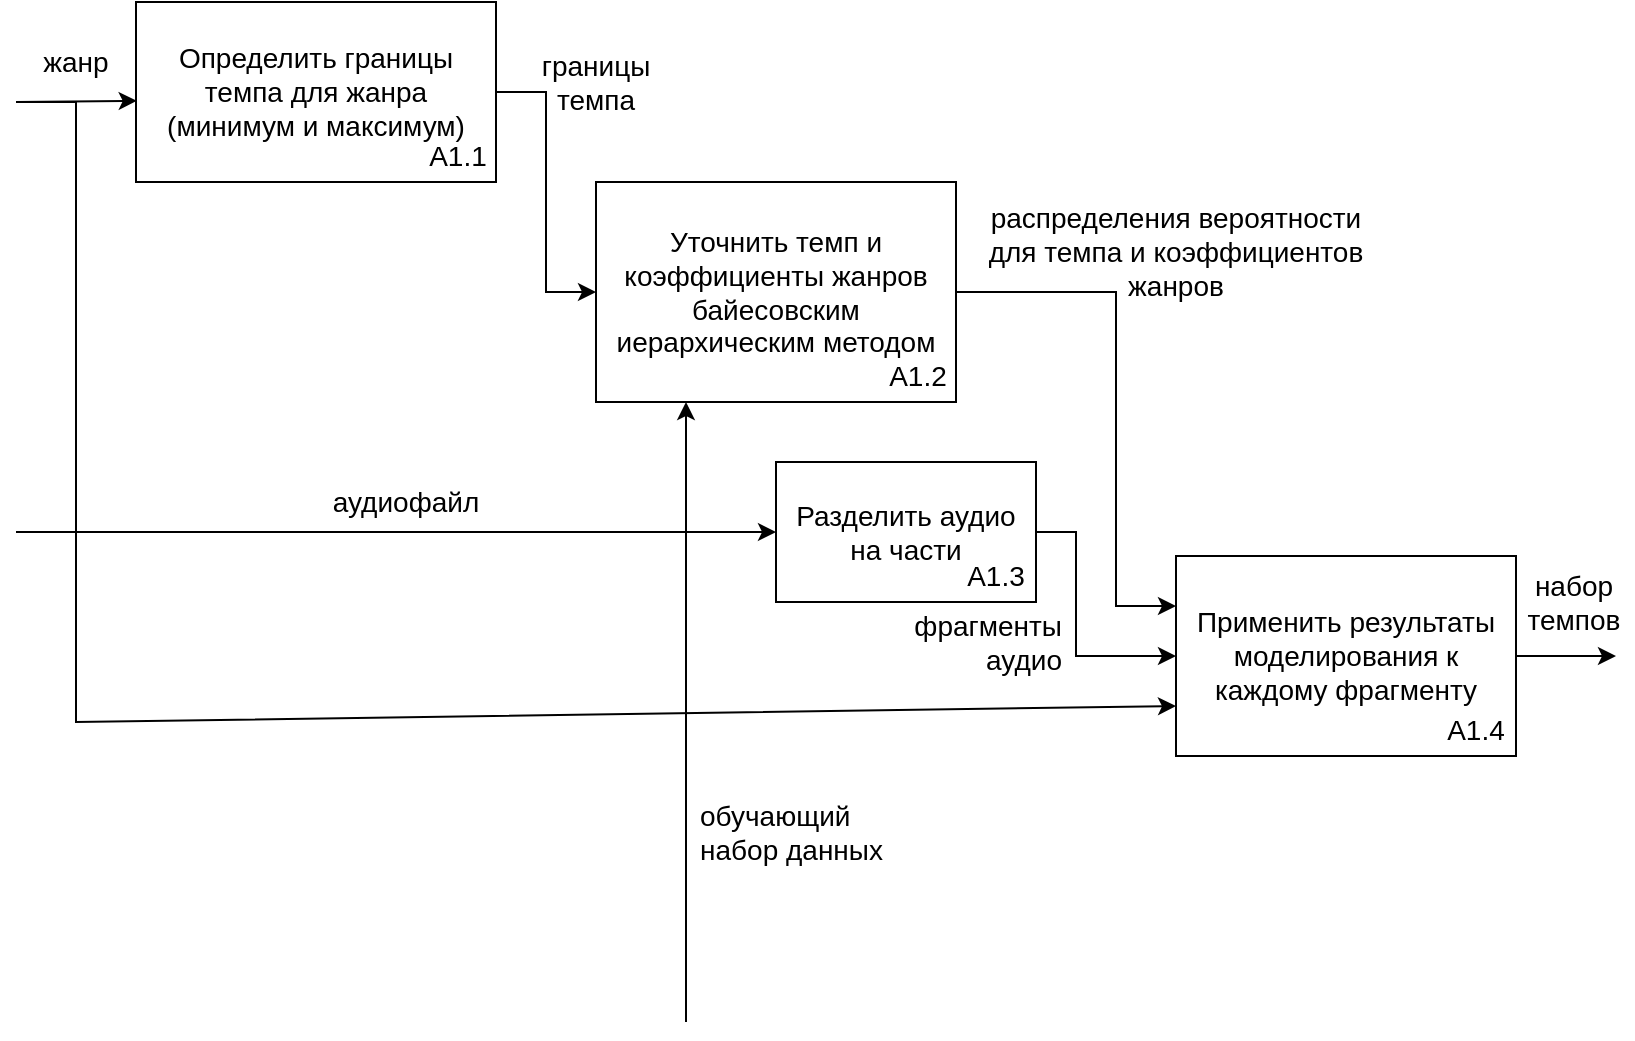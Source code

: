 <mxfile version="13.9.9" type="device"><diagram id="sPT5JEVbuO_wJqtbnjAs" name="Страница 1"><mxGraphModel dx="920" dy="585" grid="1" gridSize="10" guides="1" tooltips="1" connect="1" arrows="1" fold="1" page="1" pageScale="1" pageWidth="827" pageHeight="1169" math="0" shadow="0"><root><mxCell id="0"/><mxCell id="1" parent="0"/><mxCell id="aQKiq-T_D2rLApye4c8c-10" style="edgeStyle=orthogonalEdgeStyle;rounded=0;orthogonalLoop=1;jettySize=auto;html=1;exitX=1;exitY=0.5;exitDx=0;exitDy=0;entryX=0;entryY=0.5;entryDx=0;entryDy=0;fontSize=14;" edge="1" parent="1" source="aQKiq-T_D2rLApye4c8c-1" target="aQKiq-T_D2rLApye4c8c-3"><mxGeometry relative="1" as="geometry"/></mxCell><mxCell id="aQKiq-T_D2rLApye4c8c-1" value="Определить границы темпа для жанра (минимум и максимум)" style="rounded=0;whiteSpace=wrap;html=1;fontSize=14;" vertex="1" parent="1"><mxGeometry x="70" y="80" width="180" height="90" as="geometry"/></mxCell><mxCell id="aQKiq-T_D2rLApye4c8c-2" value="А1.1" style="text;html=1;strokeColor=none;fillColor=none;align=center;verticalAlign=middle;whiteSpace=wrap;rounded=0;fontSize=14;" vertex="1" parent="1"><mxGeometry x="211" y="147" width="40" height="20" as="geometry"/></mxCell><mxCell id="aQKiq-T_D2rLApye4c8c-11" style="edgeStyle=orthogonalEdgeStyle;rounded=0;orthogonalLoop=1;jettySize=auto;html=1;exitX=1;exitY=0.5;exitDx=0;exitDy=0;entryX=0;entryY=0.25;entryDx=0;entryDy=0;fontSize=14;" edge="1" parent="1" source="aQKiq-T_D2rLApye4c8c-3" target="aQKiq-T_D2rLApye4c8c-8"><mxGeometry relative="1" as="geometry"><Array as="points"><mxPoint x="560" y="225"/><mxPoint x="560" y="382"/></Array></mxGeometry></mxCell><mxCell id="aQKiq-T_D2rLApye4c8c-3" value="Уточнить темп и коэффициенты жанров байесовским иерархическим методом" style="rounded=0;whiteSpace=wrap;html=1;fontSize=14;" vertex="1" parent="1"><mxGeometry x="300" y="170" width="180" height="110" as="geometry"/></mxCell><mxCell id="aQKiq-T_D2rLApye4c8c-4" value="А1.2" style="text;html=1;strokeColor=none;fillColor=none;align=center;verticalAlign=middle;whiteSpace=wrap;rounded=0;fontSize=14;" vertex="1" parent="1"><mxGeometry x="441" y="257" width="40" height="20" as="geometry"/></mxCell><mxCell id="aQKiq-T_D2rLApye4c8c-12" style="edgeStyle=orthogonalEdgeStyle;rounded=0;orthogonalLoop=1;jettySize=auto;html=1;exitX=1;exitY=0.5;exitDx=0;exitDy=0;entryX=0;entryY=0.5;entryDx=0;entryDy=0;fontSize=14;" edge="1" parent="1" source="aQKiq-T_D2rLApye4c8c-5" target="aQKiq-T_D2rLApye4c8c-8"><mxGeometry relative="1" as="geometry"><Array as="points"><mxPoint x="540" y="345"/><mxPoint x="540" y="407"/></Array></mxGeometry></mxCell><mxCell id="aQKiq-T_D2rLApye4c8c-5" value="Разделить аудио на части" style="rounded=0;whiteSpace=wrap;html=1;fontSize=14;" vertex="1" parent="1"><mxGeometry x="390" y="310" width="130" height="70" as="geometry"/></mxCell><mxCell id="aQKiq-T_D2rLApye4c8c-6" value="А1.3" style="text;html=1;strokeColor=none;fillColor=none;align=center;verticalAlign=middle;whiteSpace=wrap;rounded=0;fontSize=14;" vertex="1" parent="1"><mxGeometry x="480" y="357" width="40" height="20" as="geometry"/></mxCell><mxCell id="aQKiq-T_D2rLApye4c8c-18" style="edgeStyle=orthogonalEdgeStyle;rounded=0;orthogonalLoop=1;jettySize=auto;html=1;exitX=1;exitY=0.5;exitDx=0;exitDy=0;fontSize=14;" edge="1" parent="1" source="aQKiq-T_D2rLApye4c8c-8"><mxGeometry relative="1" as="geometry"><mxPoint x="810" y="407" as="targetPoint"/></mxGeometry></mxCell><mxCell id="aQKiq-T_D2rLApye4c8c-8" value="Применить результаты моделирования к каждому фрагменту" style="rounded=0;whiteSpace=wrap;html=1;fontSize=14;" vertex="1" parent="1"><mxGeometry x="590" y="357" width="170" height="100" as="geometry"/></mxCell><mxCell id="aQKiq-T_D2rLApye4c8c-9" value="А1.4" style="text;html=1;strokeColor=none;fillColor=none;align=center;verticalAlign=middle;whiteSpace=wrap;rounded=0;fontSize=14;" vertex="1" parent="1"><mxGeometry x="720" y="434" width="40" height="20" as="geometry"/></mxCell><mxCell id="aQKiq-T_D2rLApye4c8c-13" value="" style="endArrow=classic;html=1;fontSize=14;entryX=0.002;entryY=0.549;entryDx=0;entryDy=0;entryPerimeter=0;" edge="1" parent="1" target="aQKiq-T_D2rLApye4c8c-1"><mxGeometry width="50" height="50" relative="1" as="geometry"><mxPoint x="10" y="130" as="sourcePoint"/><mxPoint x="420" y="270" as="targetPoint"/></mxGeometry></mxCell><mxCell id="aQKiq-T_D2rLApye4c8c-14" value="жанр" style="text;html=1;strokeColor=none;fillColor=none;align=center;verticalAlign=middle;whiteSpace=wrap;rounded=0;fontSize=14;" vertex="1" parent="1"><mxGeometry x="20" y="100" width="40" height="20" as="geometry"/></mxCell><mxCell id="aQKiq-T_D2rLApye4c8c-15" value="" style="endArrow=classic;html=1;fontSize=14;entryX=0;entryY=0.5;entryDx=0;entryDy=0;" edge="1" parent="1" target="aQKiq-T_D2rLApye4c8c-5"><mxGeometry width="50" height="50" relative="1" as="geometry"><mxPoint x="10" y="345" as="sourcePoint"/><mxPoint x="150" y="345" as="targetPoint"/></mxGeometry></mxCell><mxCell id="aQKiq-T_D2rLApye4c8c-16" value="аудиофайл" style="text;html=1;strokeColor=none;fillColor=none;align=center;verticalAlign=middle;whiteSpace=wrap;rounded=0;fontSize=14;" vertex="1" parent="1"><mxGeometry x="130" y="320" width="150" height="20" as="geometry"/></mxCell><mxCell id="aQKiq-T_D2rLApye4c8c-17" value="" style="endArrow=classic;html=1;fontSize=14;entryX=0;entryY=0.75;entryDx=0;entryDy=0;rounded=0;" edge="1" parent="1" target="aQKiq-T_D2rLApye4c8c-8"><mxGeometry width="50" height="50" relative="1" as="geometry"><mxPoint x="10" y="130" as="sourcePoint"/><mxPoint x="420" y="270" as="targetPoint"/><Array as="points"><mxPoint x="40" y="130"/><mxPoint x="40" y="440"/></Array></mxGeometry></mxCell><mxCell id="aQKiq-T_D2rLApye4c8c-19" value="набор темпов" style="text;html=1;strokeColor=none;fillColor=none;align=center;verticalAlign=middle;whiteSpace=wrap;rounded=0;fontSize=14;" vertex="1" parent="1"><mxGeometry x="764" y="360" width="50" height="40" as="geometry"/></mxCell><mxCell id="aQKiq-T_D2rLApye4c8c-20" value="границы темпа" style="text;html=1;strokeColor=none;fillColor=none;align=center;verticalAlign=middle;whiteSpace=wrap;rounded=0;fontSize=14;" vertex="1" parent="1"><mxGeometry x="265" y="100" width="70" height="40" as="geometry"/></mxCell><mxCell id="aQKiq-T_D2rLApye4c8c-21" value="распределения вероятности для темпа и коэффициентов жанров" style="text;html=1;strokeColor=none;fillColor=none;align=center;verticalAlign=middle;whiteSpace=wrap;rounded=0;fontSize=14;" vertex="1" parent="1"><mxGeometry x="490" y="180" width="200" height="50" as="geometry"/></mxCell><mxCell id="aQKiq-T_D2rLApye4c8c-22" value="" style="endArrow=classic;html=1;fontSize=14;entryX=0.25;entryY=1;entryDx=0;entryDy=0;" edge="1" parent="1" target="aQKiq-T_D2rLApye4c8c-3"><mxGeometry width="50" height="50" relative="1" as="geometry"><mxPoint x="345" y="590" as="sourcePoint"/><mxPoint x="460" y="330" as="targetPoint"/></mxGeometry></mxCell><mxCell id="aQKiq-T_D2rLApye4c8c-23" value="фрагменты аудио" style="text;html=1;strokeColor=none;fillColor=none;align=right;verticalAlign=middle;whiteSpace=wrap;rounded=0;fontSize=14;" vertex="1" parent="1"><mxGeometry x="460" y="380" width="75" height="40" as="geometry"/></mxCell><mxCell id="aQKiq-T_D2rLApye4c8c-24" value="обучающий набор данных" style="text;html=1;strokeColor=none;fillColor=none;align=left;verticalAlign=middle;whiteSpace=wrap;rounded=0;fontSize=14;" vertex="1" parent="1"><mxGeometry x="350" y="470" width="110" height="50" as="geometry"/></mxCell></root></mxGraphModel></diagram></mxfile>